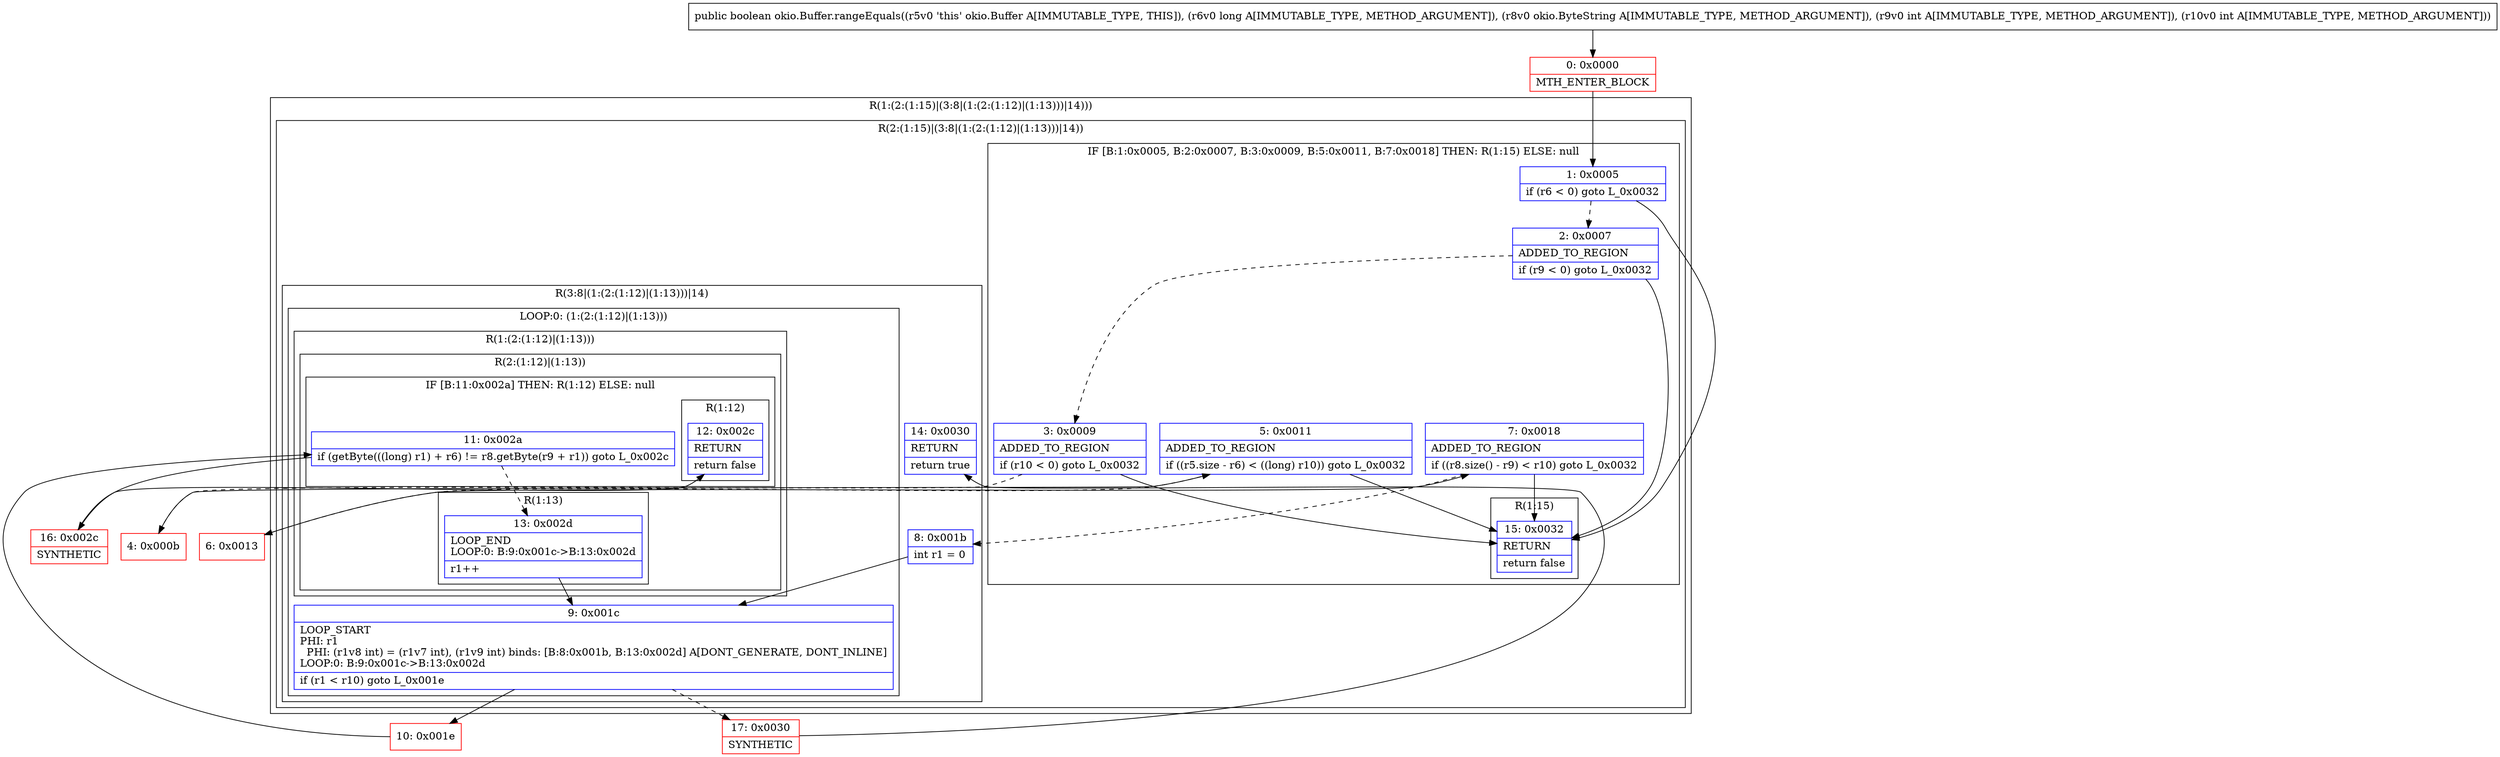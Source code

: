 digraph "CFG forokio.Buffer.rangeEquals(JLokio\/ByteString;II)Z" {
subgraph cluster_Region_956080943 {
label = "R(1:(2:(1:15)|(3:8|(1:(2:(1:12)|(1:13)))|14)))";
node [shape=record,color=blue];
subgraph cluster_Region_514616079 {
label = "R(2:(1:15)|(3:8|(1:(2:(1:12)|(1:13)))|14))";
node [shape=record,color=blue];
subgraph cluster_IfRegion_223006008 {
label = "IF [B:1:0x0005, B:2:0x0007, B:3:0x0009, B:5:0x0011, B:7:0x0018] THEN: R(1:15) ELSE: null";
node [shape=record,color=blue];
Node_1 [shape=record,label="{1\:\ 0x0005|if (r6 \< 0) goto L_0x0032\l}"];
Node_2 [shape=record,label="{2\:\ 0x0007|ADDED_TO_REGION\l|if (r9 \< 0) goto L_0x0032\l}"];
Node_3 [shape=record,label="{3\:\ 0x0009|ADDED_TO_REGION\l|if (r10 \< 0) goto L_0x0032\l}"];
Node_5 [shape=record,label="{5\:\ 0x0011|ADDED_TO_REGION\l|if ((r5.size \- r6) \< ((long) r10)) goto L_0x0032\l}"];
Node_7 [shape=record,label="{7\:\ 0x0018|ADDED_TO_REGION\l|if ((r8.size() \- r9) \< r10) goto L_0x0032\l}"];
subgraph cluster_Region_2085438673 {
label = "R(1:15)";
node [shape=record,color=blue];
Node_15 [shape=record,label="{15\:\ 0x0032|RETURN\l|return false\l}"];
}
}
subgraph cluster_Region_1567954560 {
label = "R(3:8|(1:(2:(1:12)|(1:13)))|14)";
node [shape=record,color=blue];
Node_8 [shape=record,label="{8\:\ 0x001b|int r1 = 0\l}"];
subgraph cluster_LoopRegion_597807316 {
label = "LOOP:0: (1:(2:(1:12)|(1:13)))";
node [shape=record,color=blue];
Node_9 [shape=record,label="{9\:\ 0x001c|LOOP_START\lPHI: r1 \l  PHI: (r1v8 int) = (r1v7 int), (r1v9 int) binds: [B:8:0x001b, B:13:0x002d] A[DONT_GENERATE, DONT_INLINE]\lLOOP:0: B:9:0x001c\-\>B:13:0x002d\l|if (r1 \< r10) goto L_0x001e\l}"];
subgraph cluster_Region_569734572 {
label = "R(1:(2:(1:12)|(1:13)))";
node [shape=record,color=blue];
subgraph cluster_Region_1551668878 {
label = "R(2:(1:12)|(1:13))";
node [shape=record,color=blue];
subgraph cluster_IfRegion_392518740 {
label = "IF [B:11:0x002a] THEN: R(1:12) ELSE: null";
node [shape=record,color=blue];
Node_11 [shape=record,label="{11\:\ 0x002a|if (getByte(((long) r1) + r6) != r8.getByte(r9 + r1)) goto L_0x002c\l}"];
subgraph cluster_Region_117748532 {
label = "R(1:12)";
node [shape=record,color=blue];
Node_12 [shape=record,label="{12\:\ 0x002c|RETURN\l|return false\l}"];
}
}
subgraph cluster_Region_1078075301 {
label = "R(1:13)";
node [shape=record,color=blue];
Node_13 [shape=record,label="{13\:\ 0x002d|LOOP_END\lLOOP:0: B:9:0x001c\-\>B:13:0x002d\l|r1++\l}"];
}
}
}
}
Node_14 [shape=record,label="{14\:\ 0x0030|RETURN\l|return true\l}"];
}
}
}
Node_0 [shape=record,color=red,label="{0\:\ 0x0000|MTH_ENTER_BLOCK\l}"];
Node_4 [shape=record,color=red,label="{4\:\ 0x000b}"];
Node_6 [shape=record,color=red,label="{6\:\ 0x0013}"];
Node_10 [shape=record,color=red,label="{10\:\ 0x001e}"];
Node_16 [shape=record,color=red,label="{16\:\ 0x002c|SYNTHETIC\l}"];
Node_17 [shape=record,color=red,label="{17\:\ 0x0030|SYNTHETIC\l}"];
MethodNode[shape=record,label="{public boolean okio.Buffer.rangeEquals((r5v0 'this' okio.Buffer A[IMMUTABLE_TYPE, THIS]), (r6v0 long A[IMMUTABLE_TYPE, METHOD_ARGUMENT]), (r8v0 okio.ByteString A[IMMUTABLE_TYPE, METHOD_ARGUMENT]), (r9v0 int A[IMMUTABLE_TYPE, METHOD_ARGUMENT]), (r10v0 int A[IMMUTABLE_TYPE, METHOD_ARGUMENT])) }"];
MethodNode -> Node_0;
Node_1 -> Node_2[style=dashed];
Node_1 -> Node_15;
Node_2 -> Node_3[style=dashed];
Node_2 -> Node_15;
Node_3 -> Node_4[style=dashed];
Node_3 -> Node_15;
Node_5 -> Node_6[style=dashed];
Node_5 -> Node_15;
Node_7 -> Node_8[style=dashed];
Node_7 -> Node_15;
Node_8 -> Node_9;
Node_9 -> Node_10;
Node_9 -> Node_17[style=dashed];
Node_11 -> Node_13[style=dashed];
Node_11 -> Node_16;
Node_13 -> Node_9;
Node_0 -> Node_1;
Node_4 -> Node_5;
Node_6 -> Node_7;
Node_10 -> Node_11;
Node_16 -> Node_12;
Node_17 -> Node_14;
}

